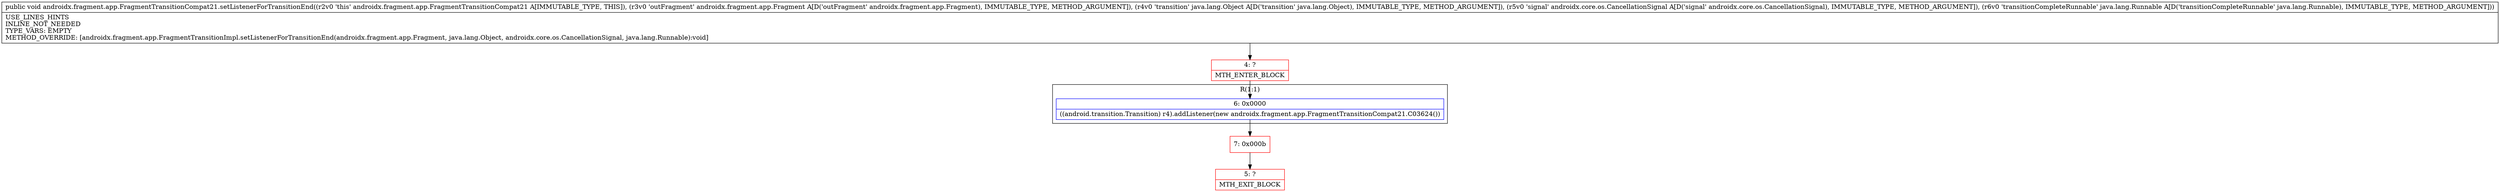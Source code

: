 digraph "CFG forandroidx.fragment.app.FragmentTransitionCompat21.setListenerForTransitionEnd(Landroidx\/fragment\/app\/Fragment;Ljava\/lang\/Object;Landroidx\/core\/os\/CancellationSignal;Ljava\/lang\/Runnable;)V" {
subgraph cluster_Region_1992331580 {
label = "R(1:1)";
node [shape=record,color=blue];
Node_6 [shape=record,label="{6\:\ 0x0000|((android.transition.Transition) r4).addListener(new androidx.fragment.app.FragmentTransitionCompat21.C03624())\l}"];
}
Node_4 [shape=record,color=red,label="{4\:\ ?|MTH_ENTER_BLOCK\l}"];
Node_7 [shape=record,color=red,label="{7\:\ 0x000b}"];
Node_5 [shape=record,color=red,label="{5\:\ ?|MTH_EXIT_BLOCK\l}"];
MethodNode[shape=record,label="{public void androidx.fragment.app.FragmentTransitionCompat21.setListenerForTransitionEnd((r2v0 'this' androidx.fragment.app.FragmentTransitionCompat21 A[IMMUTABLE_TYPE, THIS]), (r3v0 'outFragment' androidx.fragment.app.Fragment A[D('outFragment' androidx.fragment.app.Fragment), IMMUTABLE_TYPE, METHOD_ARGUMENT]), (r4v0 'transition' java.lang.Object A[D('transition' java.lang.Object), IMMUTABLE_TYPE, METHOD_ARGUMENT]), (r5v0 'signal' androidx.core.os.CancellationSignal A[D('signal' androidx.core.os.CancellationSignal), IMMUTABLE_TYPE, METHOD_ARGUMENT]), (r6v0 'transitionCompleteRunnable' java.lang.Runnable A[D('transitionCompleteRunnable' java.lang.Runnable), IMMUTABLE_TYPE, METHOD_ARGUMENT]))  | USE_LINES_HINTS\lINLINE_NOT_NEEDED\lTYPE_VARS: EMPTY\lMETHOD_OVERRIDE: [androidx.fragment.app.FragmentTransitionImpl.setListenerForTransitionEnd(androidx.fragment.app.Fragment, java.lang.Object, androidx.core.os.CancellationSignal, java.lang.Runnable):void]\l}"];
MethodNode -> Node_4;Node_6 -> Node_7;
Node_4 -> Node_6;
Node_7 -> Node_5;
}

